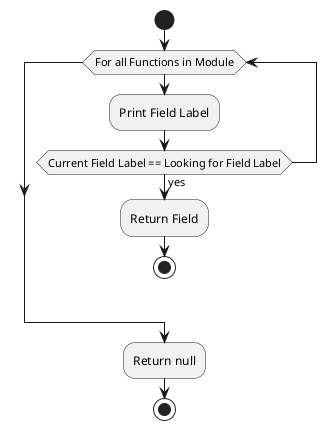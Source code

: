 @startuml
start
while(For all Functions in Module)
:Print Field Label;
if (Current Field Label == Looking for Field Label) then (yes)
:Return Field;
stop
endif
endwhile
:Return null;
stop
@enduml